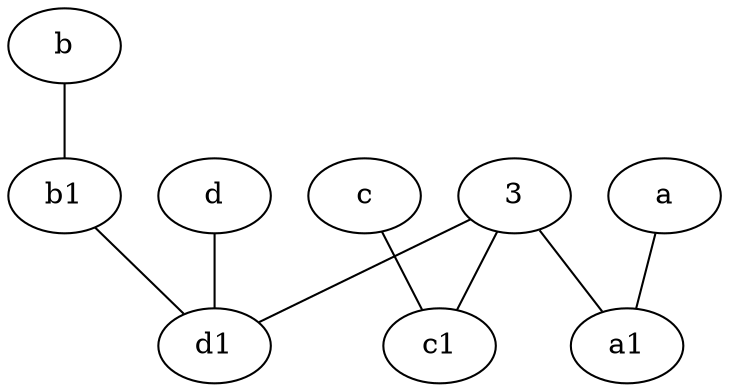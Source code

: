 graph {
	node [labelfontsize=50]
	d [labelfontsize=50 pos="2,5!"]
	3 [labelfontsize=50]
	c1 [labelfontsize=50 pos="4.5,3!"]
	a1 [labelfontsize=50 pos="8,3!"]
	b1 [labelfontsize=50 pos="9,4!"]
	d1 [labelfontsize=50 pos="3,5!"]
	3 -- d1
	b1 -- d1
	c -- c1
	a -- a1
	d -- d1
	b -- b1
	3 -- c1
	3 -- a1
}
